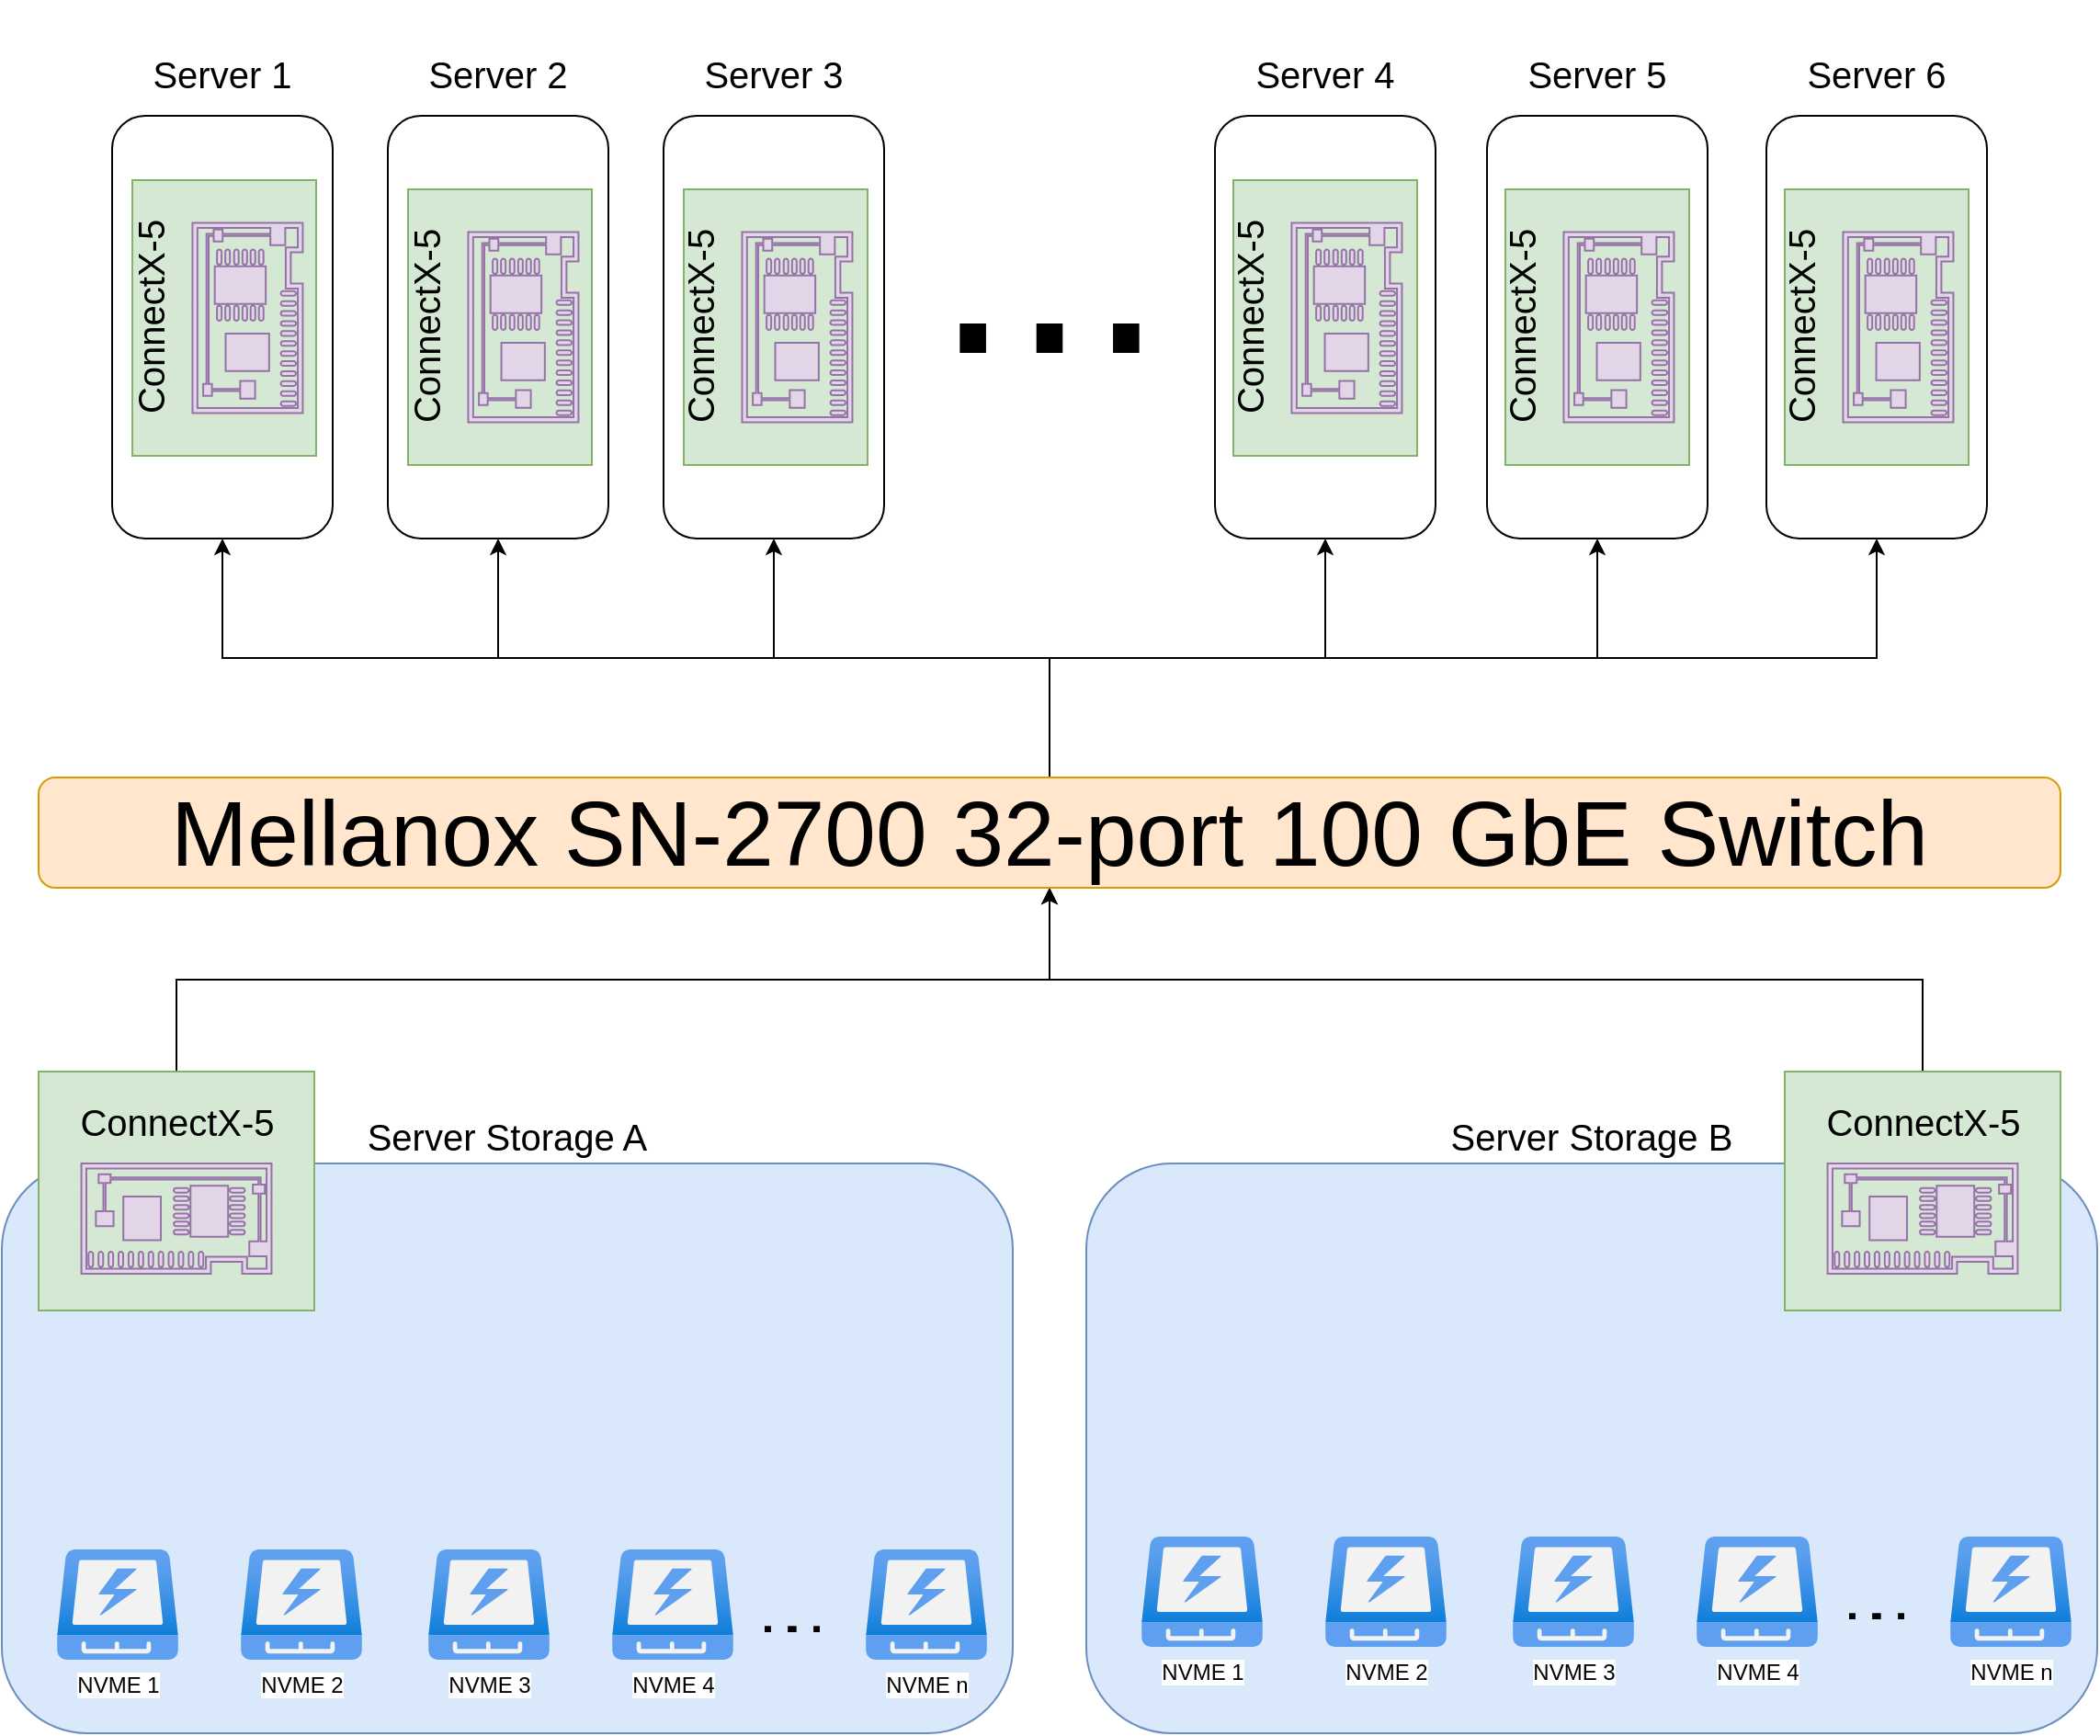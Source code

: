<mxfile version="14.6.13" type="device"><diagram id="mGAzSvP3ykmr0GD4dC02" name="Page-1"><mxGraphModel dx="1822" dy="1211" grid="1" gridSize="10" guides="1" tooltips="1" connect="1" arrows="1" fold="1" page="0" pageScale="1" pageWidth="850" pageHeight="1100" math="0" shadow="0"><root><mxCell id="0"/><mxCell id="1" parent="0"/><mxCell id="ECMOw7eJEKluzB7amnVg-1" value="&lt;span&gt;&lt;font style=&quot;font-size: 20px&quot;&gt;Server Storage B&lt;/font&gt;&lt;/span&gt;" style="rounded=1;whiteSpace=wrap;html=1;fillColor=#dae8fc;strokeColor=#6c8ebf;labelPosition=center;verticalLabelPosition=top;align=center;verticalAlign=bottom;" vertex="1" parent="1"><mxGeometry x="430" y="440" width="550" height="310" as="geometry"/></mxCell><mxCell id="ECMOw7eJEKluzB7amnVg-3" value="&lt;font style=&quot;font-size: 20px&quot;&gt;Server Storage A&lt;/font&gt;" style="rounded=1;whiteSpace=wrap;html=1;fillColor=#dae8fc;strokeColor=#6c8ebf;labelPosition=center;verticalLabelPosition=top;align=center;verticalAlign=bottom;" vertex="1" parent="1"><mxGeometry x="-160" y="440" width="550" height="310" as="geometry"/></mxCell><mxCell id="ECMOw7eJEKluzB7amnVg-4" value="NVME 1" style="aspect=fixed;html=1;points=[];align=center;image;fontSize=12;image=img/lib/azure2/general/SSD.svg;" vertex="1" parent="1"><mxGeometry x="-130" y="650" width="66" height="60" as="geometry"/></mxCell><mxCell id="ECMOw7eJEKluzB7amnVg-5" value="NVME 2" style="aspect=fixed;html=1;points=[];align=center;image;fontSize=12;image=img/lib/azure2/general/SSD.svg;" vertex="1" parent="1"><mxGeometry x="-30" y="650" width="66" height="60" as="geometry"/></mxCell><mxCell id="ECMOw7eJEKluzB7amnVg-6" value="NVME 3" style="aspect=fixed;html=1;points=[];align=center;image;fontSize=12;image=img/lib/azure2/general/SSD.svg;" vertex="1" parent="1"><mxGeometry x="72" y="650" width="66" height="60" as="geometry"/></mxCell><mxCell id="ECMOw7eJEKluzB7amnVg-7" value="NVME 4" style="aspect=fixed;html=1;points=[];align=center;image;fontSize=12;image=img/lib/azure2/general/SSD.svg;" vertex="1" parent="1"><mxGeometry x="172" y="650" width="66" height="60" as="geometry"/></mxCell><mxCell id="ECMOw7eJEKluzB7amnVg-8" value="NVME n" style="aspect=fixed;html=1;points=[];align=center;image;fontSize=12;image=img/lib/azure2/general/SSD.svg;" vertex="1" parent="1"><mxGeometry x="310" y="650" width="66" height="60" as="geometry"/></mxCell><mxCell id="ECMOw7eJEKluzB7amnVg-9" value="..." style="text;strokeColor=none;fillColor=none;align=center;verticalAlign=middle;spacingLeft=4;spacingRight=4;overflow=hidden;rotatable=0;points=[[0,0.5],[1,0.5]];portConstraint=eastwest;fontSize=50;labelPosition=center;verticalLabelPosition=middle;" vertex="1" parent="1"><mxGeometry x="250" y="646" width="40" height="50" as="geometry"/></mxCell><mxCell id="ECMOw7eJEKluzB7amnVg-10" value="NVME 1" style="aspect=fixed;html=1;points=[];align=center;image;fontSize=12;image=img/lib/azure2/general/SSD.svg;" vertex="1" parent="1"><mxGeometry x="460" y="643" width="66" height="60" as="geometry"/></mxCell><mxCell id="ECMOw7eJEKluzB7amnVg-11" value="NVME 2" style="aspect=fixed;html=1;points=[];align=center;image;fontSize=12;image=img/lib/azure2/general/SSD.svg;" vertex="1" parent="1"><mxGeometry x="560" y="643" width="66" height="60" as="geometry"/></mxCell><mxCell id="ECMOw7eJEKluzB7amnVg-12" value="NVME 3" style="aspect=fixed;html=1;points=[];align=center;image;fontSize=12;image=img/lib/azure2/general/SSD.svg;" vertex="1" parent="1"><mxGeometry x="662" y="643" width="66" height="60" as="geometry"/></mxCell><mxCell id="ECMOw7eJEKluzB7amnVg-13" value="NVME 4" style="aspect=fixed;html=1;points=[];align=center;image;fontSize=12;image=img/lib/azure2/general/SSD.svg;" vertex="1" parent="1"><mxGeometry x="762" y="643" width="66" height="60" as="geometry"/></mxCell><mxCell id="ECMOw7eJEKluzB7amnVg-14" value="NVME n" style="aspect=fixed;html=1;points=[];align=center;image;fontSize=12;image=img/lib/azure2/general/SSD.svg;" vertex="1" parent="1"><mxGeometry x="900" y="643" width="66" height="60" as="geometry"/></mxCell><mxCell id="ECMOw7eJEKluzB7amnVg-15" value="..." style="text;strokeColor=none;fillColor=none;align=center;verticalAlign=middle;spacingLeft=4;spacingRight=4;overflow=hidden;rotatable=0;points=[[0,0.5],[1,0.5]];portConstraint=eastwest;fontSize=50;labelPosition=center;verticalLabelPosition=middle;" vertex="1" parent="1"><mxGeometry x="840" y="639" width="40" height="50" as="geometry"/></mxCell><mxCell id="ECMOw7eJEKluzB7amnVg-21" style="edgeStyle=orthogonalEdgeStyle;rounded=0;orthogonalLoop=1;jettySize=auto;html=1;entryX=0.5;entryY=1;entryDx=0;entryDy=0;fontSize=50;" edge="1" parent="1" source="ECMOw7eJEKluzB7amnVg-17" target="ECMOw7eJEKluzB7amnVg-20"><mxGeometry relative="1" as="geometry"/></mxCell><mxCell id="ECMOw7eJEKluzB7amnVg-17" value="" style="rounded=0;whiteSpace=wrap;html=1;fontSize=50;align=center;fillColor=#d5e8d4;strokeColor=#82b366;" vertex="1" parent="1"><mxGeometry x="-140" y="390" width="150" height="130" as="geometry"/></mxCell><mxCell id="ECMOw7eJEKluzB7amnVg-16" value="&lt;font style=&quot;font-size: 20px&quot;&gt;ConnectX-5&lt;/font&gt;" style="pointerEvents=1;shadow=0;dashed=0;html=1;strokeColor=#9673a6;fillColor=#e1d5e7;aspect=fixed;labelPosition=center;verticalLabelPosition=top;verticalAlign=bottom;align=center;outlineConnect=0;shape=mxgraph.vvd.physical_network_adapter;fontSize=50;" vertex="1" parent="1"><mxGeometry x="-116.72" y="440" width="103.45" height="60" as="geometry"/></mxCell><mxCell id="ECMOw7eJEKluzB7amnVg-22" style="edgeStyle=orthogonalEdgeStyle;rounded=0;orthogonalLoop=1;jettySize=auto;html=1;entryX=0.5;entryY=1;entryDx=0;entryDy=0;fontSize=50;" edge="1" parent="1" source="ECMOw7eJEKluzB7amnVg-18" target="ECMOw7eJEKluzB7amnVg-20"><mxGeometry relative="1" as="geometry"/></mxCell><mxCell id="ECMOw7eJEKluzB7amnVg-18" value="" style="rounded=0;whiteSpace=wrap;html=1;fontSize=50;align=center;fillColor=#d5e8d4;strokeColor=#82b366;" vertex="1" parent="1"><mxGeometry x="810" y="390" width="150" height="130" as="geometry"/></mxCell><mxCell id="ECMOw7eJEKluzB7amnVg-19" value="&lt;font style=&quot;font-size: 20px&quot;&gt;ConnectX-5&lt;/font&gt;" style="pointerEvents=1;shadow=0;dashed=0;html=1;strokeColor=#9673a6;fillColor=#e1d5e7;aspect=fixed;labelPosition=center;verticalLabelPosition=top;verticalAlign=bottom;align=center;outlineConnect=0;shape=mxgraph.vvd.physical_network_adapter;fontSize=50;" vertex="1" parent="1"><mxGeometry x="833.28" y="440" width="103.45" height="60" as="geometry"/></mxCell><mxCell id="ECMOw7eJEKluzB7amnVg-32" style="edgeStyle=orthogonalEdgeStyle;rounded=0;orthogonalLoop=1;jettySize=auto;html=1;entryX=0.5;entryY=1;entryDx=0;entryDy=0;fontSize=150;" edge="1" parent="1" source="ECMOw7eJEKluzB7amnVg-20" target="ECMOw7eJEKluzB7amnVg-23"><mxGeometry relative="1" as="geometry"/></mxCell><mxCell id="ECMOw7eJEKluzB7amnVg-33" style="edgeStyle=orthogonalEdgeStyle;rounded=0;orthogonalLoop=1;jettySize=auto;html=1;entryX=0.5;entryY=1;entryDx=0;entryDy=0;fontSize=150;" edge="1" parent="1" source="ECMOw7eJEKluzB7amnVg-20" target="ECMOw7eJEKluzB7amnVg-24"><mxGeometry relative="1" as="geometry"/></mxCell><mxCell id="ECMOw7eJEKluzB7amnVg-34" style="edgeStyle=orthogonalEdgeStyle;rounded=0;orthogonalLoop=1;jettySize=auto;html=1;fontSize=150;" edge="1" parent="1" source="ECMOw7eJEKluzB7amnVg-20" target="ECMOw7eJEKluzB7amnVg-25"><mxGeometry relative="1" as="geometry"/></mxCell><mxCell id="ECMOw7eJEKluzB7amnVg-35" style="edgeStyle=orthogonalEdgeStyle;rounded=0;orthogonalLoop=1;jettySize=auto;html=1;entryX=0.5;entryY=1;entryDx=0;entryDy=0;fontSize=150;" edge="1" parent="1" source="ECMOw7eJEKluzB7amnVg-20" target="ECMOw7eJEKluzB7amnVg-27"><mxGeometry relative="1" as="geometry"/></mxCell><mxCell id="ECMOw7eJEKluzB7amnVg-36" style="edgeStyle=orthogonalEdgeStyle;rounded=0;orthogonalLoop=1;jettySize=auto;html=1;fontSize=150;" edge="1" parent="1" source="ECMOw7eJEKluzB7amnVg-20" target="ECMOw7eJEKluzB7amnVg-28"><mxGeometry relative="1" as="geometry"/></mxCell><mxCell id="ECMOw7eJEKluzB7amnVg-37" style="edgeStyle=orthogonalEdgeStyle;rounded=0;orthogonalLoop=1;jettySize=auto;html=1;entryX=0.5;entryY=1;entryDx=0;entryDy=0;fontSize=150;" edge="1" parent="1" source="ECMOw7eJEKluzB7amnVg-20" target="ECMOw7eJEKluzB7amnVg-29"><mxGeometry relative="1" as="geometry"/></mxCell><mxCell id="ECMOw7eJEKluzB7amnVg-20" value="Mellanox SN-2700 32-port 100 GbE Switch" style="rounded=1;whiteSpace=wrap;html=1;fontSize=50;align=center;fillColor=#ffe6cc;strokeColor=#d79b00;" vertex="1" parent="1"><mxGeometry x="-140" y="230" width="1100" height="60" as="geometry"/></mxCell><mxCell id="ECMOw7eJEKluzB7amnVg-23" value="&lt;font style=&quot;font-size: 20px&quot;&gt;Server 1&lt;/font&gt;" style="rounded=1;whiteSpace=wrap;html=1;fontSize=50;align=center;labelPosition=center;verticalLabelPosition=top;verticalAlign=bottom;" vertex="1" parent="1"><mxGeometry x="-100" y="-130" width="120" height="230" as="geometry"/></mxCell><mxCell id="ECMOw7eJEKluzB7amnVg-24" value="&lt;span style=&quot;font-size: 20px&quot;&gt;Server 2&lt;/span&gt;" style="rounded=1;whiteSpace=wrap;html=1;fontSize=50;align=center;labelPosition=center;verticalLabelPosition=top;verticalAlign=bottom;" vertex="1" parent="1"><mxGeometry x="50" y="-130" width="120" height="230" as="geometry"/></mxCell><mxCell id="ECMOw7eJEKluzB7amnVg-25" value="&lt;span style=&quot;font-size: 20px&quot;&gt;Server 3&lt;br&gt;&lt;/span&gt;" style="rounded=1;whiteSpace=wrap;html=1;fontSize=50;align=center;labelPosition=center;verticalLabelPosition=top;verticalAlign=bottom;" vertex="1" parent="1"><mxGeometry x="200" y="-130" width="120" height="230" as="geometry"/></mxCell><mxCell id="ECMOw7eJEKluzB7amnVg-27" value="&lt;span style=&quot;font-size: 20px&quot;&gt;Server 4&lt;/span&gt;" style="rounded=1;whiteSpace=wrap;html=1;fontSize=50;align=center;labelPosition=center;verticalLabelPosition=top;verticalAlign=bottom;" vertex="1" parent="1"><mxGeometry x="500" y="-130" width="120" height="230" as="geometry"/></mxCell><mxCell id="ECMOw7eJEKluzB7amnVg-28" value="&lt;span style=&quot;font-size: 20px&quot;&gt;Server 5&lt;/span&gt;" style="rounded=1;whiteSpace=wrap;html=1;fontSize=50;align=center;labelPosition=center;verticalLabelPosition=top;verticalAlign=bottom;" vertex="1" parent="1"><mxGeometry x="648" y="-130" width="120" height="230" as="geometry"/></mxCell><mxCell id="ECMOw7eJEKluzB7amnVg-29" value="&lt;span style=&quot;font-size: 20px&quot;&gt;Server 6&lt;/span&gt;" style="rounded=1;whiteSpace=wrap;html=1;fontSize=50;align=center;labelPosition=center;verticalLabelPosition=top;verticalAlign=bottom;" vertex="1" parent="1"><mxGeometry x="800" y="-130" width="120" height="230" as="geometry"/></mxCell><mxCell id="ECMOw7eJEKluzB7amnVg-31" value="..." style="text;strokeColor=none;fillColor=none;align=center;verticalAlign=middle;spacingLeft=4;spacingRight=4;overflow=hidden;rotatable=0;points=[[0,0.5],[1,0.5]];portConstraint=eastwest;fontSize=150;labelPosition=center;verticalLabelPosition=middle;" vertex="1" parent="1"><mxGeometry x="340" y="-160" width="140" height="170" as="geometry"/></mxCell><mxCell id="ECMOw7eJEKluzB7amnVg-38" value="" style="rounded=0;whiteSpace=wrap;html=1;fontSize=50;align=center;fillColor=#d5e8d4;strokeColor=#82b366;rotation=90;" vertex="1" parent="1"><mxGeometry x="-114" y="-70" width="150" height="100" as="geometry"/></mxCell><mxCell id="ECMOw7eJEKluzB7amnVg-39" value="&lt;font style=&quot;font-size: 20px&quot;&gt;ConnectX-5&lt;/font&gt;" style="pointerEvents=1;shadow=0;dashed=0;html=1;strokeColor=#9673a6;fillColor=#e1d5e7;aspect=fixed;labelPosition=center;verticalLabelPosition=top;verticalAlign=bottom;align=center;outlineConnect=0;shape=mxgraph.vvd.physical_network_adapter;fontSize=50;rotation=-90;" vertex="1" parent="1"><mxGeometry x="-78" y="-50" width="103.45" height="60" as="geometry"/></mxCell><mxCell id="ECMOw7eJEKluzB7amnVg-46" value="" style="rounded=0;whiteSpace=wrap;html=1;fontSize=50;align=center;fillColor=#d5e8d4;strokeColor=#82b366;rotation=90;" vertex="1" parent="1"><mxGeometry x="36" y="-65" width="150" height="100" as="geometry"/></mxCell><mxCell id="ECMOw7eJEKluzB7amnVg-47" value="&lt;font style=&quot;font-size: 20px&quot;&gt;ConnectX-5&lt;/font&gt;" style="pointerEvents=1;shadow=0;dashed=0;html=1;strokeColor=#9673a6;fillColor=#e1d5e7;aspect=fixed;labelPosition=center;verticalLabelPosition=top;verticalAlign=bottom;align=center;outlineConnect=0;shape=mxgraph.vvd.physical_network_adapter;fontSize=50;rotation=-90;" vertex="1" parent="1"><mxGeometry x="72" y="-45" width="103.45" height="60" as="geometry"/></mxCell><mxCell id="ECMOw7eJEKluzB7amnVg-49" value="" style="rounded=0;whiteSpace=wrap;html=1;fontSize=50;align=center;fillColor=#d5e8d4;strokeColor=#82b366;rotation=90;" vertex="1" parent="1"><mxGeometry x="186" y="-65" width="150" height="100" as="geometry"/></mxCell><mxCell id="ECMOw7eJEKluzB7amnVg-48" value="&lt;font style=&quot;font-size: 20px&quot;&gt;ConnectX-5&lt;/font&gt;" style="pointerEvents=1;shadow=0;dashed=0;html=1;strokeColor=#9673a6;fillColor=#e1d5e7;aspect=fixed;labelPosition=center;verticalLabelPosition=top;verticalAlign=bottom;align=center;outlineConnect=0;shape=mxgraph.vvd.physical_network_adapter;fontSize=50;rotation=-90;" vertex="1" parent="1"><mxGeometry x="221" y="-45" width="103.45" height="60" as="geometry"/></mxCell><mxCell id="ECMOw7eJEKluzB7amnVg-50" value="" style="rounded=0;whiteSpace=wrap;html=1;fontSize=50;align=center;fillColor=#d5e8d4;strokeColor=#82b366;rotation=90;" vertex="1" parent="1"><mxGeometry x="485" y="-70" width="150" height="100" as="geometry"/></mxCell><mxCell id="ECMOw7eJEKluzB7amnVg-51" value="&lt;font style=&quot;font-size: 20px&quot;&gt;ConnectX-5&lt;/font&gt;" style="pointerEvents=1;shadow=0;dashed=0;html=1;strokeColor=#9673a6;fillColor=#e1d5e7;aspect=fixed;labelPosition=center;verticalLabelPosition=top;verticalAlign=bottom;align=center;outlineConnect=0;shape=mxgraph.vvd.physical_network_adapter;fontSize=50;rotation=-90;" vertex="1" parent="1"><mxGeometry x="520" y="-50" width="103.45" height="60" as="geometry"/></mxCell><mxCell id="ECMOw7eJEKluzB7amnVg-52" value="" style="rounded=0;whiteSpace=wrap;html=1;fontSize=50;align=center;fillColor=#d5e8d4;strokeColor=#82b366;rotation=90;" vertex="1" parent="1"><mxGeometry x="633" y="-65" width="150" height="100" as="geometry"/></mxCell><mxCell id="ECMOw7eJEKluzB7amnVg-53" value="&lt;font style=&quot;font-size: 20px&quot;&gt;ConnectX-5&lt;/font&gt;" style="pointerEvents=1;shadow=0;dashed=0;html=1;strokeColor=#9673a6;fillColor=#e1d5e7;aspect=fixed;labelPosition=center;verticalLabelPosition=top;verticalAlign=bottom;align=center;outlineConnect=0;shape=mxgraph.vvd.physical_network_adapter;fontSize=50;rotation=-90;" vertex="1" parent="1"><mxGeometry x="668" y="-45" width="103.45" height="60" as="geometry"/></mxCell><mxCell id="ECMOw7eJEKluzB7amnVg-54" value="" style="rounded=0;whiteSpace=wrap;html=1;fontSize=50;align=center;fillColor=#d5e8d4;strokeColor=#82b366;rotation=90;" vertex="1" parent="1"><mxGeometry x="785" y="-65" width="150" height="100" as="geometry"/></mxCell><mxCell id="ECMOw7eJEKluzB7amnVg-55" value="&lt;font style=&quot;font-size: 20px&quot;&gt;ConnectX-5&lt;/font&gt;" style="pointerEvents=1;shadow=0;dashed=0;html=1;strokeColor=#9673a6;fillColor=#e1d5e7;aspect=fixed;labelPosition=center;verticalLabelPosition=top;verticalAlign=bottom;align=center;outlineConnect=0;shape=mxgraph.vvd.physical_network_adapter;fontSize=50;rotation=-90;" vertex="1" parent="1"><mxGeometry x="820" y="-45" width="103.45" height="60" as="geometry"/></mxCell></root></mxGraphModel></diagram></mxfile>